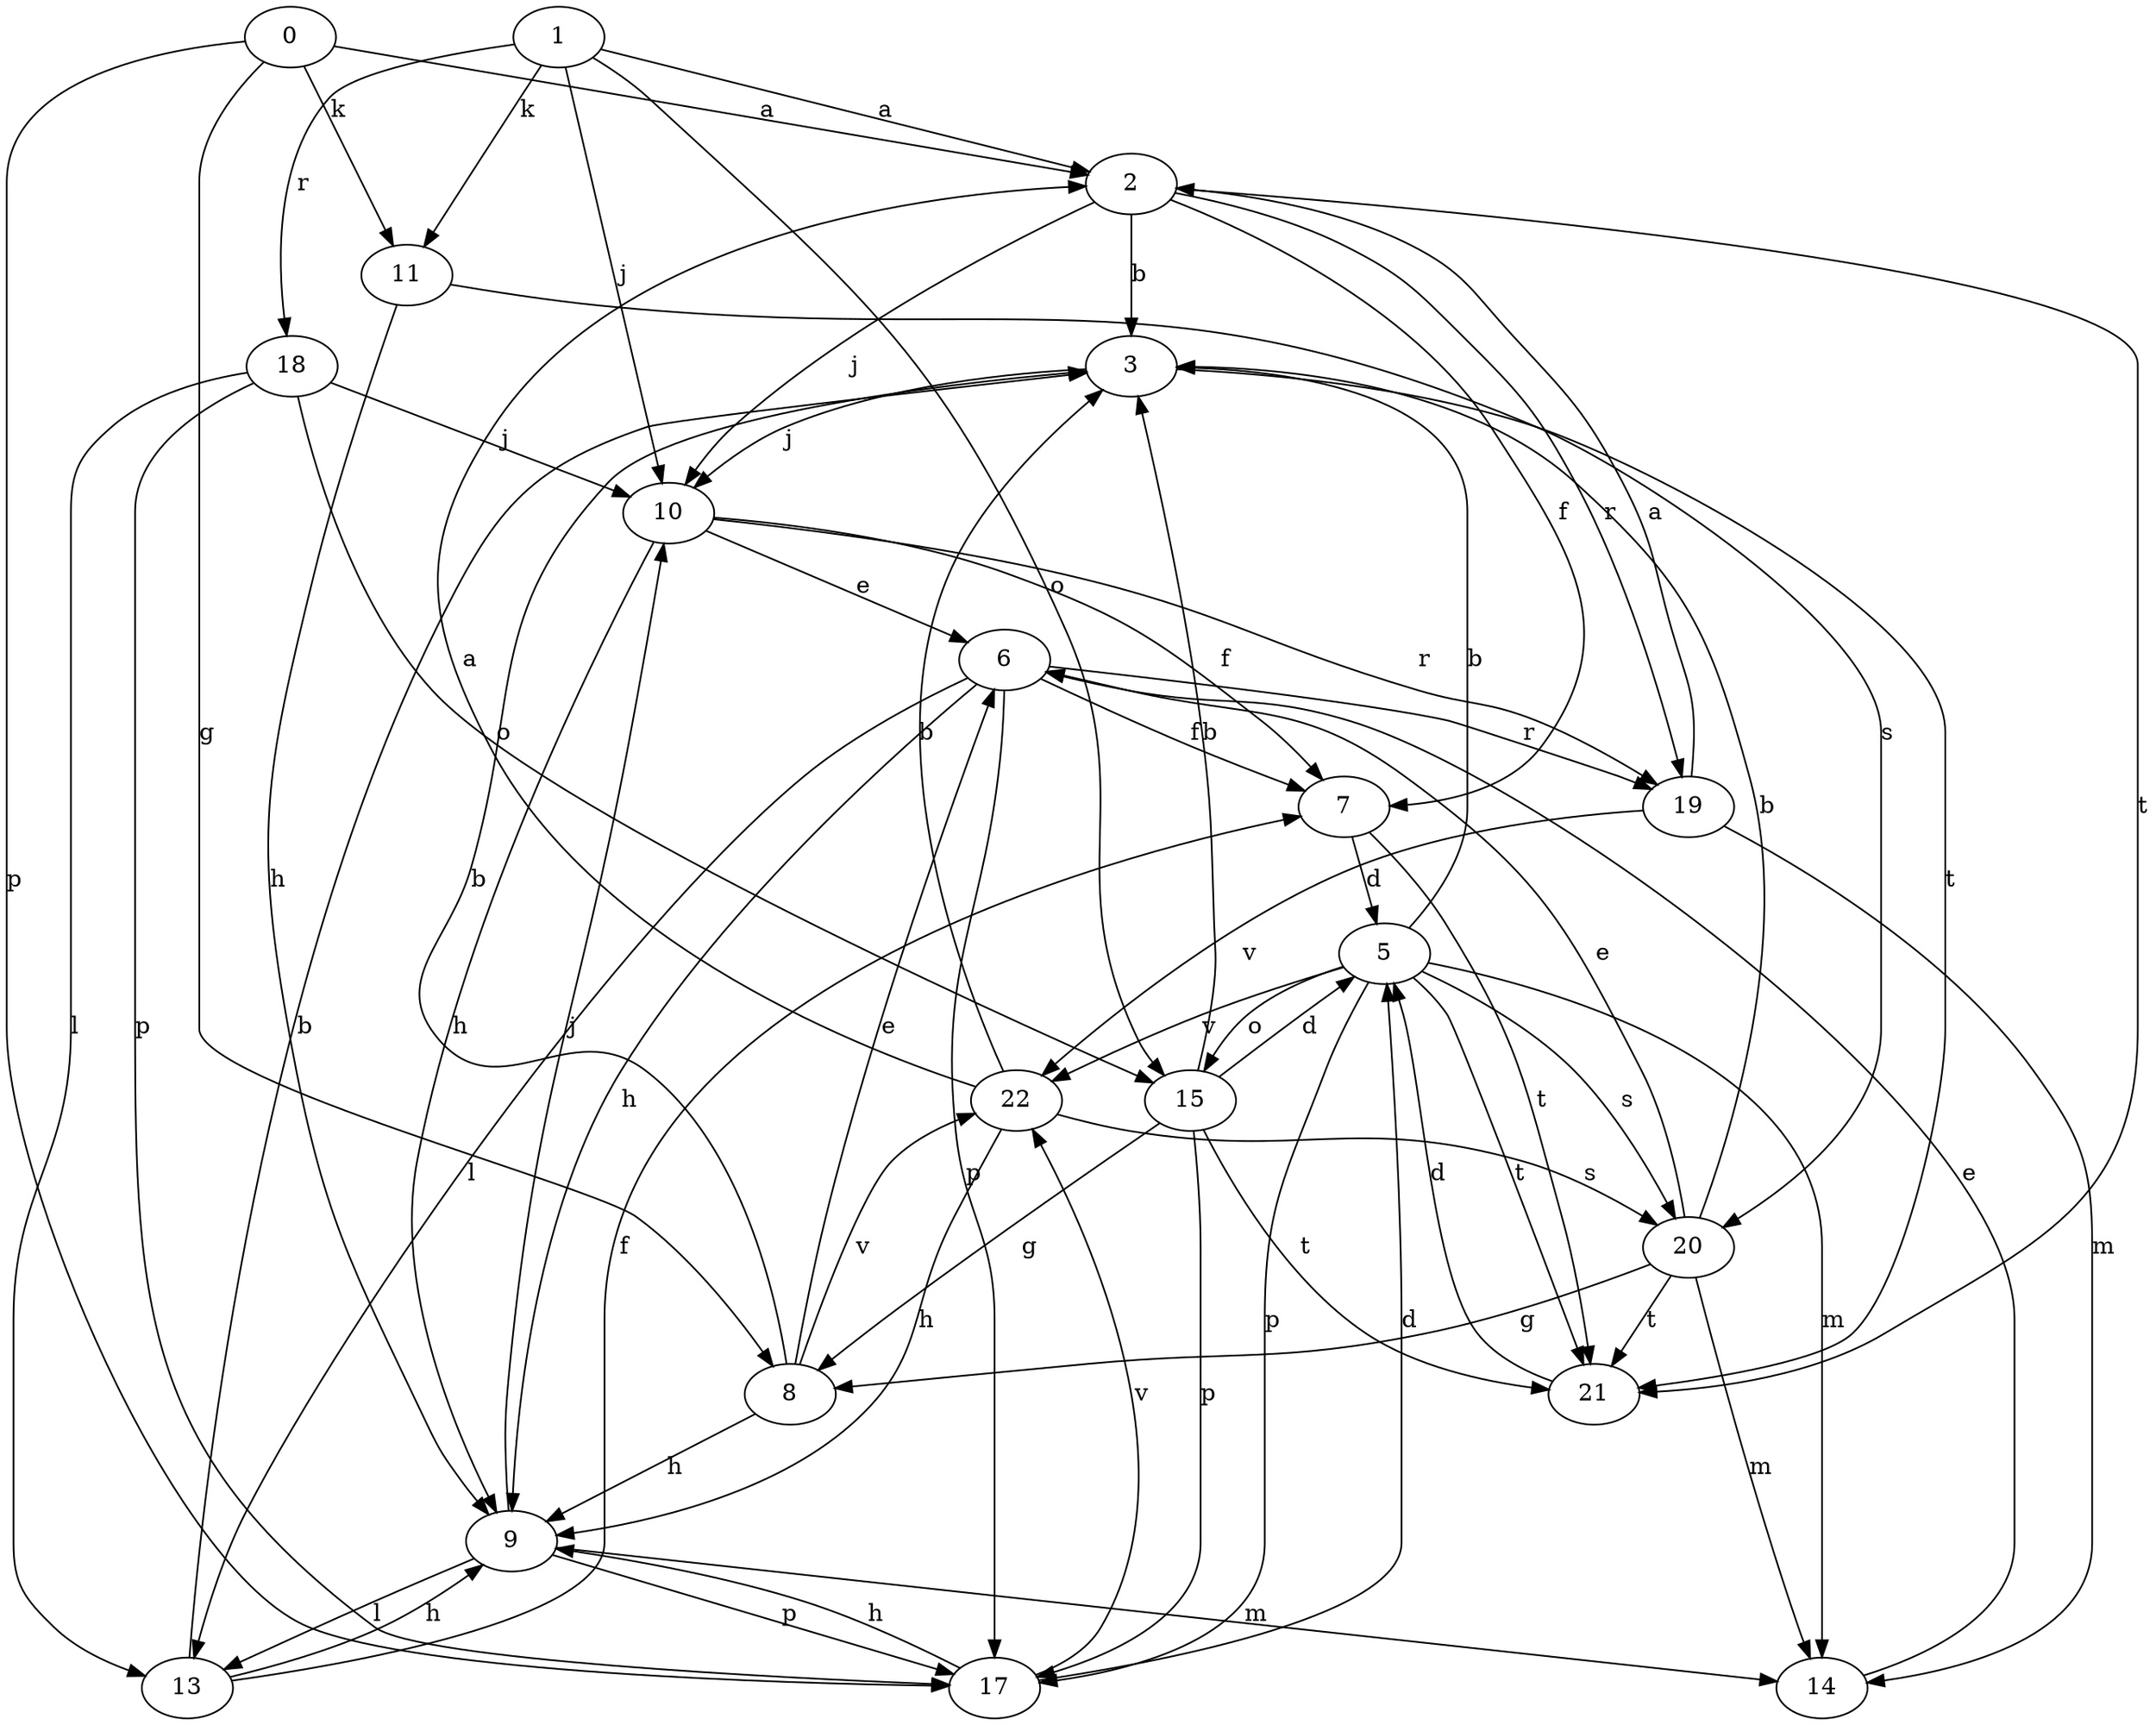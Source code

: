 strict digraph  {
1;
2;
3;
5;
6;
7;
8;
9;
0;
10;
11;
13;
14;
15;
17;
18;
19;
20;
21;
22;
1 -> 2  [label=a];
1 -> 10  [label=j];
1 -> 11  [label=k];
1 -> 15  [label=o];
1 -> 18  [label=r];
2 -> 3  [label=b];
2 -> 7  [label=f];
2 -> 10  [label=j];
2 -> 19  [label=r];
2 -> 21  [label=t];
3 -> 10  [label=j];
3 -> 21  [label=t];
5 -> 3  [label=b];
5 -> 14  [label=m];
5 -> 15  [label=o];
5 -> 17  [label=p];
5 -> 20  [label=s];
5 -> 21  [label=t];
5 -> 22  [label=v];
6 -> 7  [label=f];
6 -> 9  [label=h];
6 -> 13  [label=l];
6 -> 17  [label=p];
6 -> 19  [label=r];
7 -> 5  [label=d];
7 -> 21  [label=t];
8 -> 3  [label=b];
8 -> 6  [label=e];
8 -> 9  [label=h];
8 -> 22  [label=v];
9 -> 10  [label=j];
9 -> 13  [label=l];
9 -> 14  [label=m];
9 -> 17  [label=p];
0 -> 2  [label=a];
0 -> 8  [label=g];
0 -> 11  [label=k];
0 -> 17  [label=p];
10 -> 6  [label=e];
10 -> 7  [label=f];
10 -> 9  [label=h];
10 -> 19  [label=r];
11 -> 9  [label=h];
11 -> 20  [label=s];
13 -> 3  [label=b];
13 -> 7  [label=f];
13 -> 9  [label=h];
14 -> 6  [label=e];
15 -> 3  [label=b];
15 -> 5  [label=d];
15 -> 8  [label=g];
15 -> 17  [label=p];
15 -> 21  [label=t];
17 -> 5  [label=d];
17 -> 9  [label=h];
17 -> 22  [label=v];
18 -> 10  [label=j];
18 -> 13  [label=l];
18 -> 15  [label=o];
18 -> 17  [label=p];
19 -> 2  [label=a];
19 -> 14  [label=m];
19 -> 22  [label=v];
20 -> 3  [label=b];
20 -> 6  [label=e];
20 -> 8  [label=g];
20 -> 14  [label=m];
20 -> 21  [label=t];
21 -> 5  [label=d];
22 -> 2  [label=a];
22 -> 3  [label=b];
22 -> 9  [label=h];
22 -> 20  [label=s];
}
